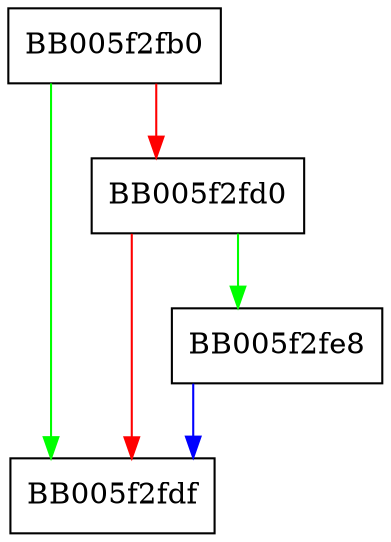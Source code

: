 digraph OSSL_PARAM_BLD_new {
  node [shape="box"];
  graph [splines=ortho];
  BB005f2fb0 -> BB005f2fdf [color="green"];
  BB005f2fb0 -> BB005f2fd0 [color="red"];
  BB005f2fd0 -> BB005f2fe8 [color="green"];
  BB005f2fd0 -> BB005f2fdf [color="red"];
  BB005f2fe8 -> BB005f2fdf [color="blue"];
}